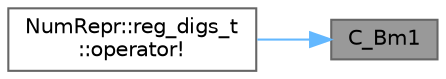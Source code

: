 digraph "C_Bm1"
{
 // INTERACTIVE_SVG=YES
 // LATEX_PDF_SIZE
  bgcolor="transparent";
  edge [fontname=Helvetica,fontsize=10,labelfontname=Helvetica,labelfontsize=10];
  node [fontname=Helvetica,fontsize=10,shape=box,height=0.2,width=0.4];
  rankdir="RL";
  Node1 [label="C_Bm1",height=0.2,width=0.4,color="gray40", fillcolor="grey60", style="filled", fontcolor="black",tooltip=" "];
  Node1 -> Node2 [dir="back",color="steelblue1",style="solid"];
  Node2 [label="NumRepr::reg_digs_t\l::operator!",height=0.2,width=0.4,color="grey40", fillcolor="white", style="filled",URL="$struct_num_repr_1_1reg__digs__t.html#a05a97a435bf59c5442be92c071176aac",tooltip=" "];
}
